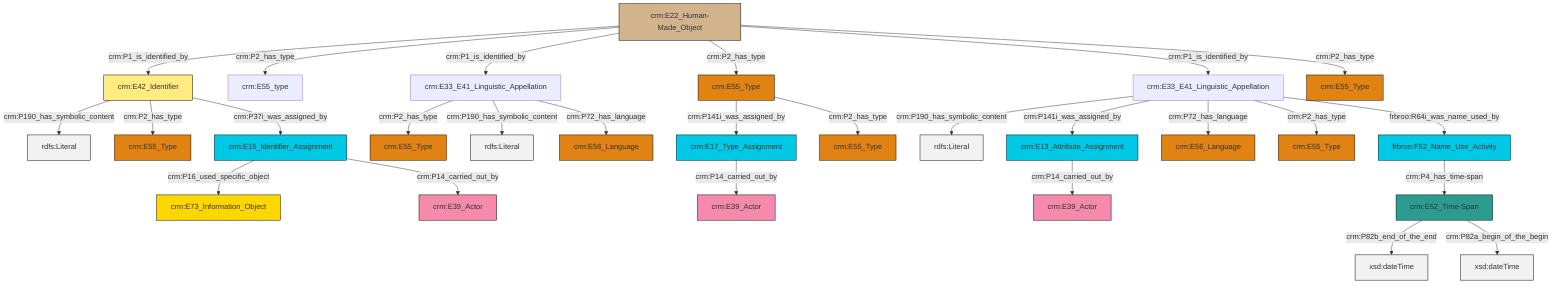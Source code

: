 graph TD
classDef Literal fill:#f2f2f2,stroke:#000000;
classDef CRM_Entity fill:#FFFFFF,stroke:#000000;
classDef Temporal_Entity fill:#00C9E6, stroke:#000000;
classDef Type fill:#E18312, stroke:#000000;
classDef Time-Span fill:#2C9C91, stroke:#000000;
classDef Appellation fill:#FFEB7F, stroke:#000000;
classDef Place fill:#008836, stroke:#000000;
classDef Persistent_Item fill:#B266B2, stroke:#000000;
classDef Conceptual_Object fill:#FFD700, stroke:#000000;
classDef Physical_Thing fill:#D2B48C, stroke:#000000;
classDef Actor fill:#f58aad, stroke:#000000;
classDef PC_Classes fill:#4ce600, stroke:#000000;
classDef Multi fill:#cccccc,stroke:#000000;

2["crm:E42_Identifier"]:::Appellation -->|crm:P190_has_symbolic_content| 3[rdfs:Literal]:::Literal
4["crm:E22_Human-Made_Object"]:::Physical_Thing -->|crm:P1_is_identified_by| 2["crm:E42_Identifier"]:::Appellation
5["crm:E33_E41_Linguistic_Appellation"]:::Default -->|crm:P2_has_type| 0["crm:E55_Type"]:::Type
6["crm:E52_Time-Span"]:::Time-Span -->|crm:P82b_end_of_the_end| 7[xsd:dateTime]:::Literal
2["crm:E42_Identifier"]:::Appellation -->|crm:P2_has_type| 8["crm:E55_Type"]:::Type
9["crm:E33_E41_Linguistic_Appellation"]:::Default -->|crm:P190_has_symbolic_content| 10[rdfs:Literal]:::Literal
9["crm:E33_E41_Linguistic_Appellation"]:::Default -->|crm:P141i_was_assigned_by| 18["crm:E13_Attribute_Assignment"]:::Temporal_Entity
19["crm:E17_Type_Assignment"]:::Temporal_Entity -->|crm:P14_carried_out_by| 15["crm:E39_Actor"]:::Actor
5["crm:E33_E41_Linguistic_Appellation"]:::Default -->|crm:P190_has_symbolic_content| 20[rdfs:Literal]:::Literal
4["crm:E22_Human-Made_Object"]:::Physical_Thing -->|crm:P2_has_type| 13["crm:E55_type"]:::Default
26["crm:E15_Identifier_Assignment"]:::Temporal_Entity -->|crm:P16_used_specific_object| 24["crm:E73_Information_Object"]:::Conceptual_Object
5["crm:E33_E41_Linguistic_Appellation"]:::Default -->|crm:P72_has_language| 27["crm:E56_Language"]:::Type
4["crm:E22_Human-Made_Object"]:::Physical_Thing -->|crm:P1_is_identified_by| 5["crm:E33_E41_Linguistic_Appellation"]:::Default
4["crm:E22_Human-Made_Object"]:::Physical_Thing -->|crm:P2_has_type| 33["crm:E55_Type"]:::Type
2["crm:E42_Identifier"]:::Appellation -->|crm:P37i_was_assigned_by| 26["crm:E15_Identifier_Assignment"]:::Temporal_Entity
9["crm:E33_E41_Linguistic_Appellation"]:::Default -->|crm:P72_has_language| 38["crm:E56_Language"]:::Type
18["crm:E13_Attribute_Assignment"]:::Temporal_Entity -->|crm:P14_carried_out_by| 34["crm:E39_Actor"]:::Actor
33["crm:E55_Type"]:::Type -->|crm:P141i_was_assigned_by| 19["crm:E17_Type_Assignment"]:::Temporal_Entity
4["crm:E22_Human-Made_Object"]:::Physical_Thing -->|crm:P1_is_identified_by| 9["crm:E33_E41_Linguistic_Appellation"]:::Default
22["frbroo:F52_Name_Use_Activity"]:::Temporal_Entity -->|crm:P4_has_time-span| 6["crm:E52_Time-Span"]:::Time-Span
9["crm:E33_E41_Linguistic_Appellation"]:::Default -->|crm:P2_has_type| 30["crm:E55_Type"]:::Type
33["crm:E55_Type"]:::Type -->|crm:P2_has_type| 11["crm:E55_Type"]:::Type
6["crm:E52_Time-Span"]:::Time-Span -->|crm:P82a_begin_of_the_begin| 50[xsd:dateTime]:::Literal
4["crm:E22_Human-Made_Object"]:::Physical_Thing -->|crm:P2_has_type| 39["crm:E55_Type"]:::Type
26["crm:E15_Identifier_Assignment"]:::Temporal_Entity -->|crm:P14_carried_out_by| 46["crm:E39_Actor"]:::Actor
9["crm:E33_E41_Linguistic_Appellation"]:::Default -->|frbroo:R64i_was_name_used_by| 22["frbroo:F52_Name_Use_Activity"]:::Temporal_Entity